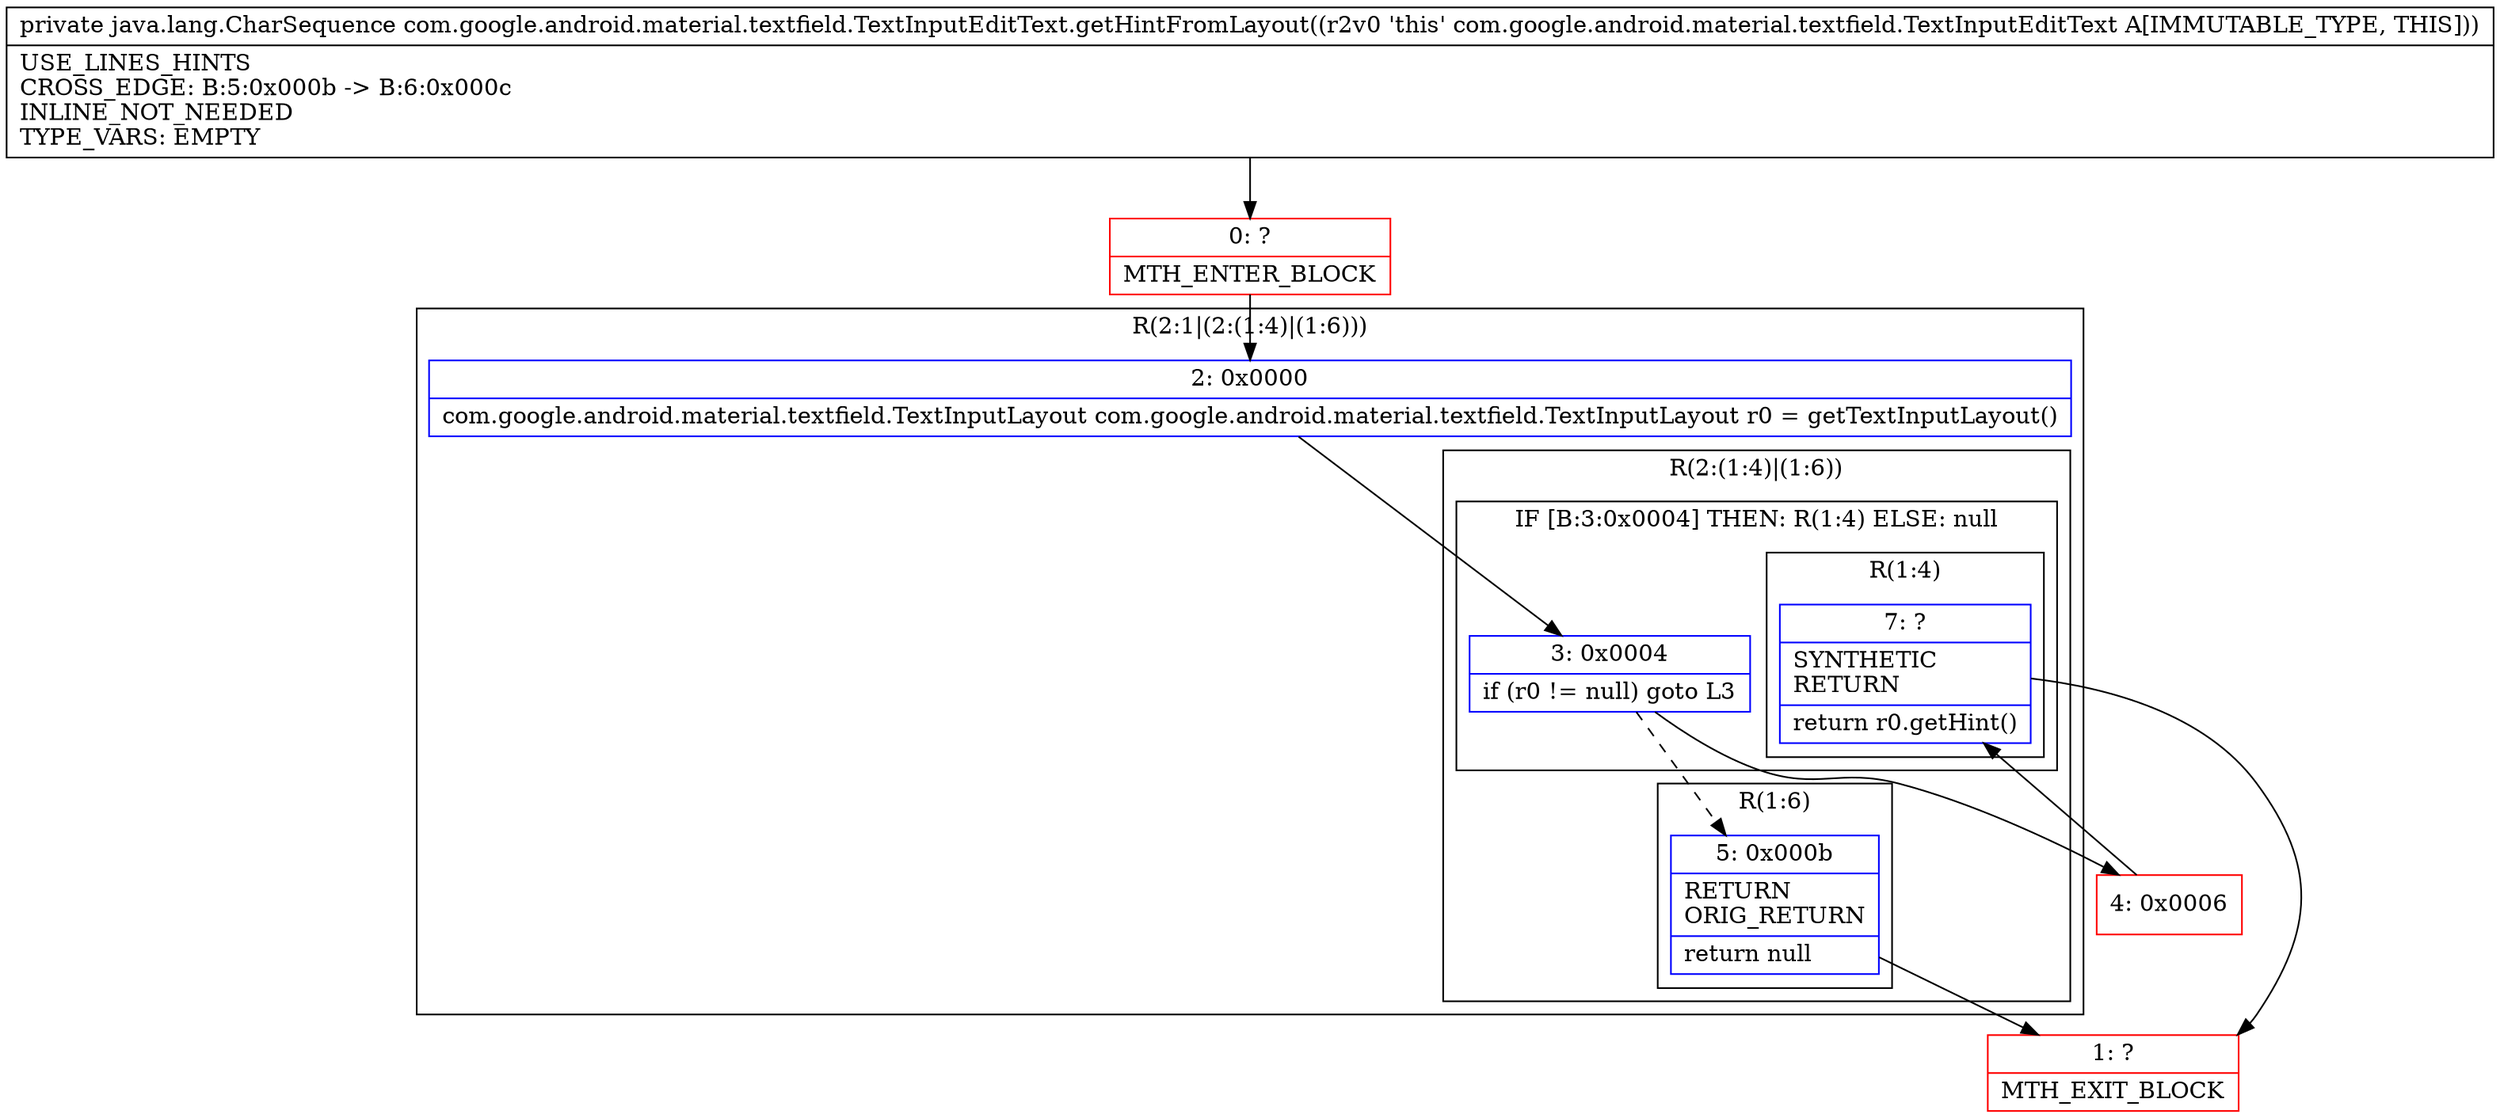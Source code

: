 digraph "CFG forcom.google.android.material.textfield.TextInputEditText.getHintFromLayout()Ljava\/lang\/CharSequence;" {
subgraph cluster_Region_2054170548 {
label = "R(2:1|(2:(1:4)|(1:6)))";
node [shape=record,color=blue];
Node_2 [shape=record,label="{2\:\ 0x0000|com.google.android.material.textfield.TextInputLayout com.google.android.material.textfield.TextInputLayout r0 = getTextInputLayout()\l}"];
subgraph cluster_Region_1581075486 {
label = "R(2:(1:4)|(1:6))";
node [shape=record,color=blue];
subgraph cluster_IfRegion_336033622 {
label = "IF [B:3:0x0004] THEN: R(1:4) ELSE: null";
node [shape=record,color=blue];
Node_3 [shape=record,label="{3\:\ 0x0004|if (r0 != null) goto L3\l}"];
subgraph cluster_Region_774916388 {
label = "R(1:4)";
node [shape=record,color=blue];
Node_7 [shape=record,label="{7\:\ ?|SYNTHETIC\lRETURN\l|return r0.getHint()\l}"];
}
}
subgraph cluster_Region_492986874 {
label = "R(1:6)";
node [shape=record,color=blue];
Node_5 [shape=record,label="{5\:\ 0x000b|RETURN\lORIG_RETURN\l|return null\l}"];
}
}
}
Node_0 [shape=record,color=red,label="{0\:\ ?|MTH_ENTER_BLOCK\l}"];
Node_4 [shape=record,color=red,label="{4\:\ 0x0006}"];
Node_1 [shape=record,color=red,label="{1\:\ ?|MTH_EXIT_BLOCK\l}"];
MethodNode[shape=record,label="{private java.lang.CharSequence com.google.android.material.textfield.TextInputEditText.getHintFromLayout((r2v0 'this' com.google.android.material.textfield.TextInputEditText A[IMMUTABLE_TYPE, THIS]))  | USE_LINES_HINTS\lCROSS_EDGE: B:5:0x000b \-\> B:6:0x000c\lINLINE_NOT_NEEDED\lTYPE_VARS: EMPTY\l}"];
MethodNode -> Node_0;Node_2 -> Node_3;
Node_3 -> Node_4;
Node_3 -> Node_5[style=dashed];
Node_7 -> Node_1;
Node_5 -> Node_1;
Node_0 -> Node_2;
Node_4 -> Node_7;
}

